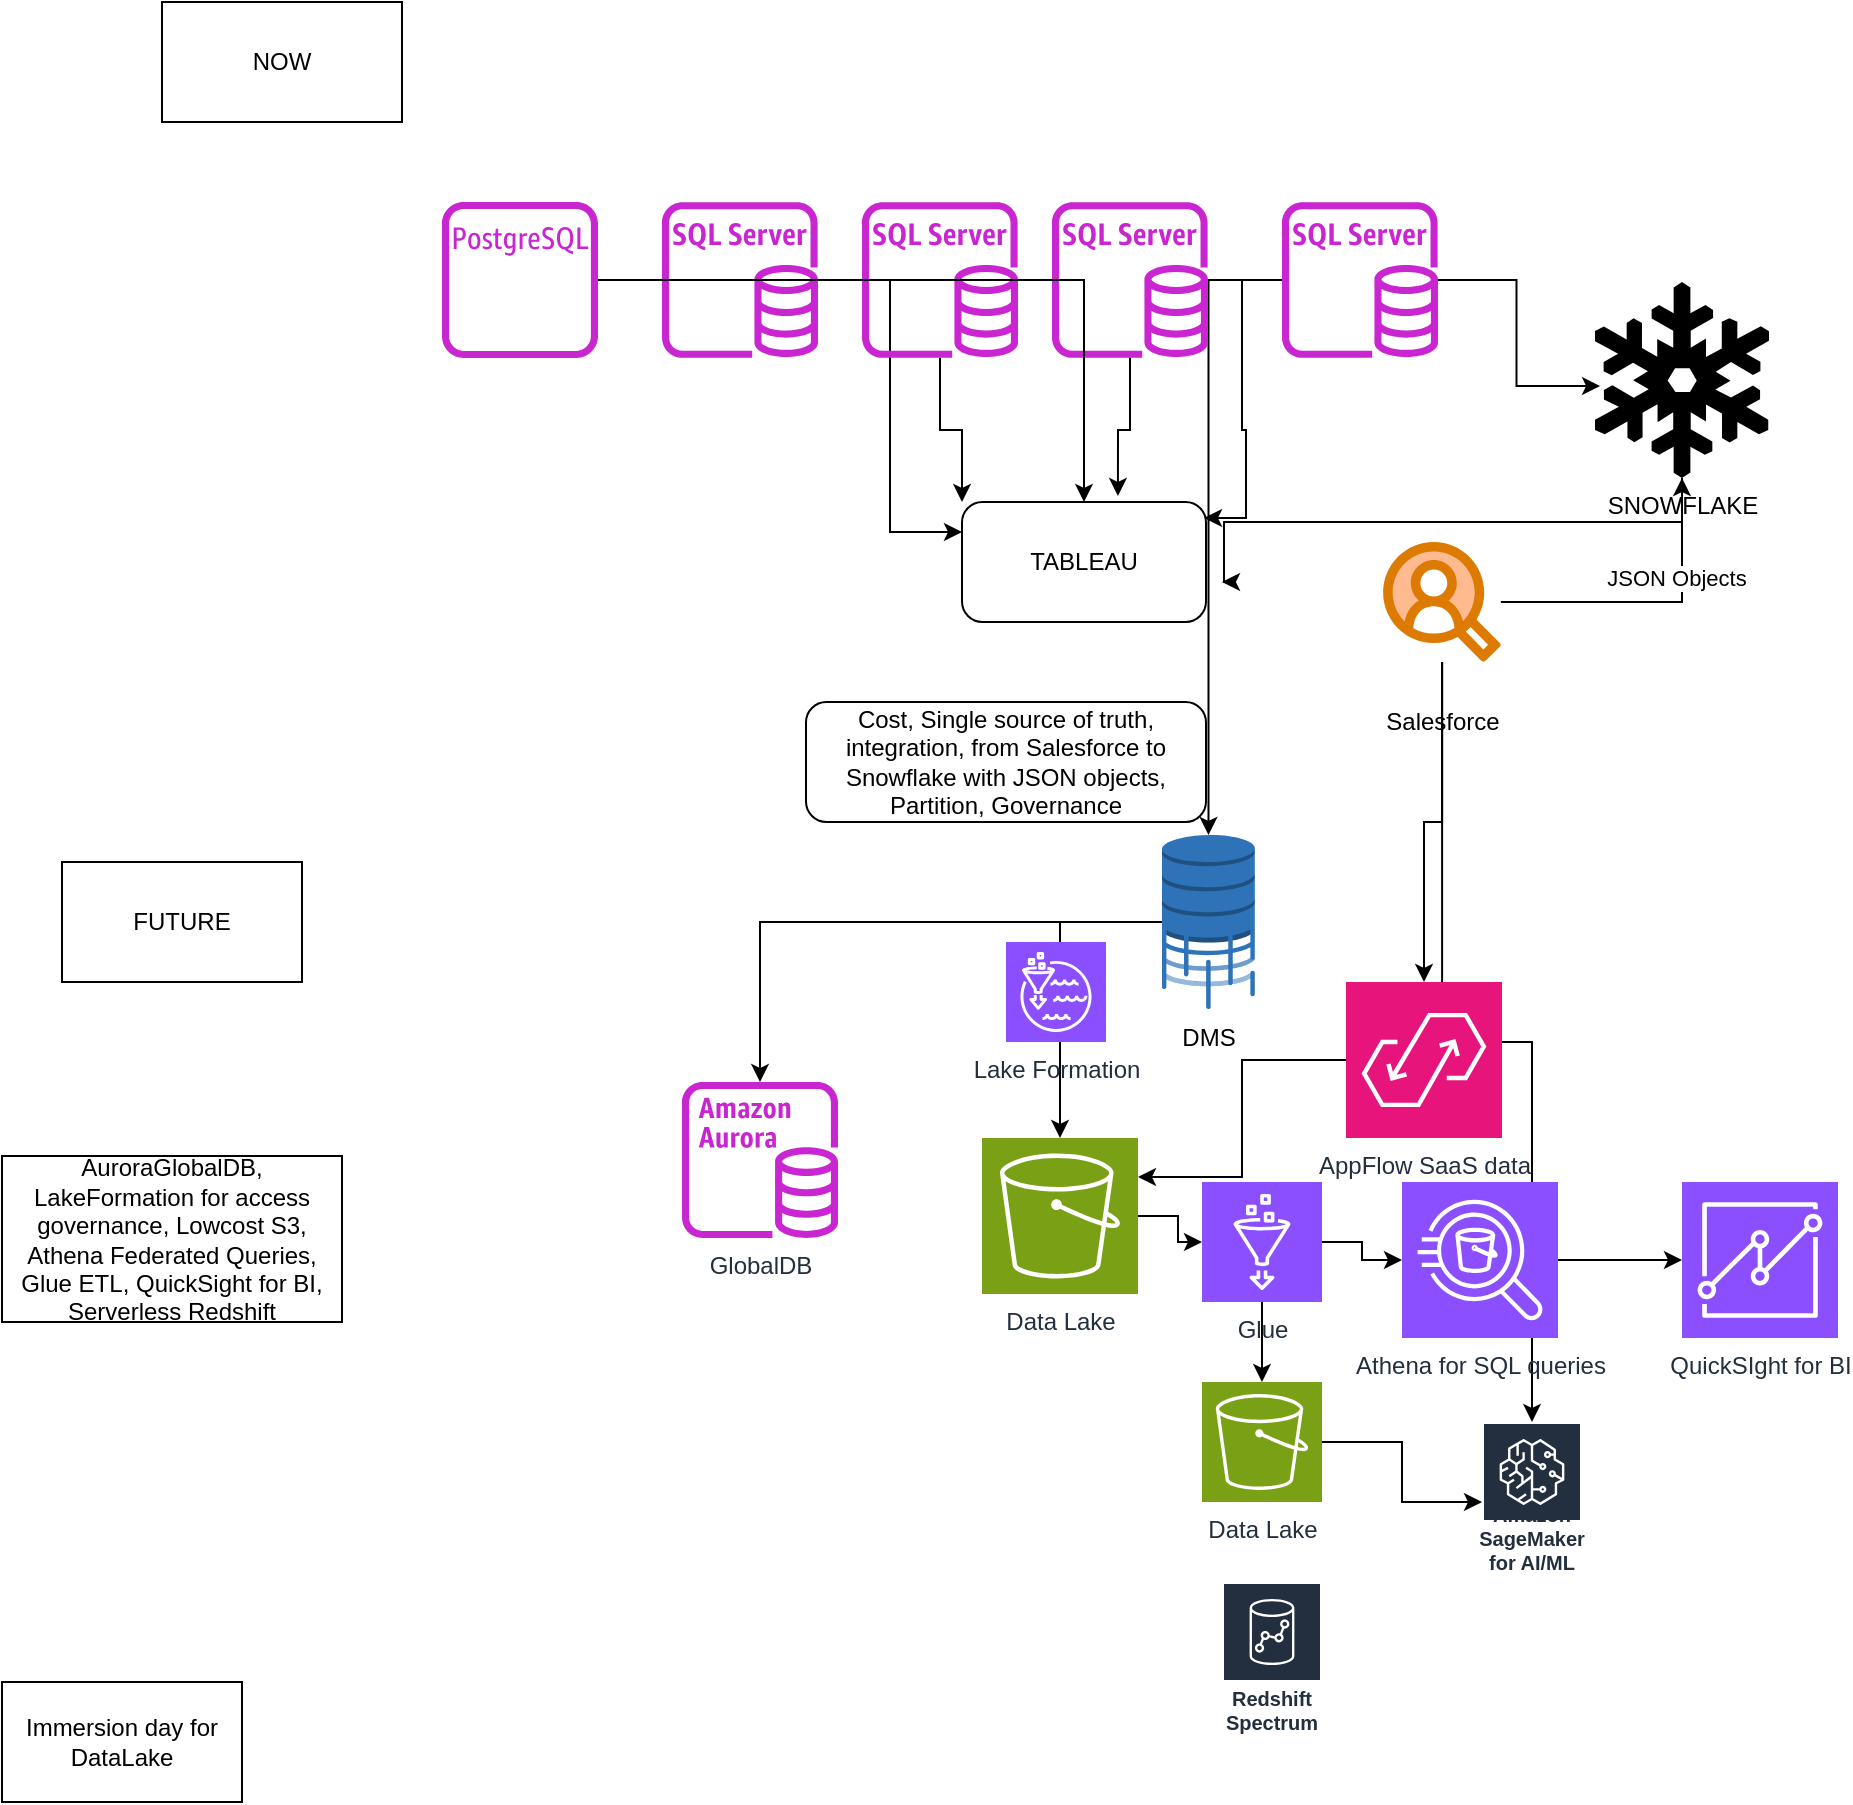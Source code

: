 <mxfile version="23.1.5" type="github">
  <diagram name="Page-1" id="97rz5_hRxeU_KVeixRV3">
    <mxGraphModel dx="1980" dy="745" grid="1" gridSize="10" guides="1" tooltips="1" connect="1" arrows="1" fold="1" page="1" pageScale="1" pageWidth="850" pageHeight="1100" math="0" shadow="0">
      <root>
        <mxCell id="0" />
        <mxCell id="1" parent="0" />
        <mxCell id="SURZzFhsylM7UG3KKW25-16" style="edgeStyle=orthogonalEdgeStyle;rounded=0;orthogonalLoop=1;jettySize=auto;html=1;entryX=0;entryY=0.25;entryDx=0;entryDy=0;" edge="1" parent="1" source="SURZzFhsylM7UG3KKW25-1" target="SURZzFhsylM7UG3KKW25-6">
          <mxGeometry relative="1" as="geometry" />
        </mxCell>
        <mxCell id="SURZzFhsylM7UG3KKW25-1" value="" style="sketch=0;outlineConnect=0;fontColor=#232F3E;gradientColor=none;fillColor=#C925D1;strokeColor=none;dashed=0;verticalLabelPosition=bottom;verticalAlign=top;align=center;html=1;fontSize=12;fontStyle=0;aspect=fixed;pointerEvents=1;shape=mxgraph.aws4.rds_sql_server_instance;" vertex="1" parent="1">
          <mxGeometry x="230" y="110" width="78" height="78" as="geometry" />
        </mxCell>
        <mxCell id="SURZzFhsylM7UG3KKW25-26" style="edgeStyle=orthogonalEdgeStyle;rounded=0;orthogonalLoop=1;jettySize=auto;html=1;" edge="1" parent="1" source="SURZzFhsylM7UG3KKW25-2" target="SURZzFhsylM7UG3KKW25-27">
          <mxGeometry relative="1" as="geometry">
            <mxPoint x="500" y="590" as="targetPoint" />
          </mxGeometry>
        </mxCell>
        <mxCell id="SURZzFhsylM7UG3KKW25-2" value="" style="sketch=0;outlineConnect=0;fontColor=#232F3E;gradientColor=none;fillColor=#C925D1;strokeColor=none;dashed=0;verticalLabelPosition=bottom;verticalAlign=top;align=center;html=1;fontSize=12;fontStyle=0;aspect=fixed;pointerEvents=1;shape=mxgraph.aws4.rds_sql_server_instance;" vertex="1" parent="1">
          <mxGeometry x="540" y="110" width="78" height="78" as="geometry" />
        </mxCell>
        <mxCell id="SURZzFhsylM7UG3KKW25-17" style="edgeStyle=orthogonalEdgeStyle;rounded=0;orthogonalLoop=1;jettySize=auto;html=1;entryX=0;entryY=0;entryDx=0;entryDy=0;" edge="1" parent="1" source="SURZzFhsylM7UG3KKW25-3" target="SURZzFhsylM7UG3KKW25-6">
          <mxGeometry relative="1" as="geometry" />
        </mxCell>
        <mxCell id="SURZzFhsylM7UG3KKW25-3" value="" style="sketch=0;outlineConnect=0;fontColor=#232F3E;gradientColor=none;fillColor=#C925D1;strokeColor=none;dashed=0;verticalLabelPosition=bottom;verticalAlign=top;align=center;html=1;fontSize=12;fontStyle=0;aspect=fixed;pointerEvents=1;shape=mxgraph.aws4.rds_sql_server_instance;" vertex="1" parent="1">
          <mxGeometry x="330" y="110" width="78" height="78" as="geometry" />
        </mxCell>
        <mxCell id="SURZzFhsylM7UG3KKW25-4" value="" style="sketch=0;outlineConnect=0;fontColor=#232F3E;gradientColor=none;fillColor=#C925D1;strokeColor=none;dashed=0;verticalLabelPosition=bottom;verticalAlign=top;align=center;html=1;fontSize=12;fontStyle=0;aspect=fixed;pointerEvents=1;shape=mxgraph.aws4.rds_sql_server_instance;" vertex="1" parent="1">
          <mxGeometry x="425" y="110" width="78" height="78" as="geometry" />
        </mxCell>
        <mxCell id="SURZzFhsylM7UG3KKW25-20" style="edgeStyle=orthogonalEdgeStyle;rounded=0;orthogonalLoop=1;jettySize=auto;html=1;" edge="1" parent="1" source="SURZzFhsylM7UG3KKW25-5" target="SURZzFhsylM7UG3KKW25-6">
          <mxGeometry relative="1" as="geometry" />
        </mxCell>
        <mxCell id="SURZzFhsylM7UG3KKW25-5" value="" style="sketch=0;outlineConnect=0;fontColor=#232F3E;gradientColor=none;fillColor=#C925D1;strokeColor=none;dashed=0;verticalLabelPosition=bottom;verticalAlign=top;align=center;html=1;fontSize=12;fontStyle=0;aspect=fixed;pointerEvents=1;shape=mxgraph.aws4.rds_postgresql_instance_alt;" vertex="1" parent="1">
          <mxGeometry x="120" y="110" width="78" height="78" as="geometry" />
        </mxCell>
        <mxCell id="SURZzFhsylM7UG3KKW25-6" value="TABLEAU" style="rounded=1;whiteSpace=wrap;html=1;arcSize=17;" vertex="1" parent="1">
          <mxGeometry x="380" y="260" width="122" height="60" as="geometry" />
        </mxCell>
        <mxCell id="SURZzFhsylM7UG3KKW25-44" style="edgeStyle=orthogonalEdgeStyle;rounded=0;orthogonalLoop=1;jettySize=auto;html=1;" edge="1" parent="1" source="SURZzFhsylM7UG3KKW25-7">
          <mxGeometry relative="1" as="geometry">
            <mxPoint x="510" y="300" as="targetPoint" />
            <Array as="points">
              <mxPoint x="740" y="270" />
              <mxPoint x="511" y="270" />
            </Array>
          </mxGeometry>
        </mxCell>
        <mxCell id="SURZzFhsylM7UG3KKW25-7" value="SNOWFLAKE" style="shape=mxgraph.signs.nature.snowflake;html=1;pointerEvents=1;fillColor=#000000;strokeColor=none;verticalLabelPosition=bottom;verticalAlign=top;align=center;" vertex="1" parent="1">
          <mxGeometry x="696.5" y="150" width="87" height="98" as="geometry" />
        </mxCell>
        <mxCell id="SURZzFhsylM7UG3KKW25-13" value="" style="edgeStyle=orthogonalEdgeStyle;rounded=0;orthogonalLoop=1;jettySize=auto;html=1;" edge="1" parent="1" source="SURZzFhsylM7UG3KKW25-8" target="SURZzFhsylM7UG3KKW25-7">
          <mxGeometry relative="1" as="geometry" />
        </mxCell>
        <mxCell id="SURZzFhsylM7UG3KKW25-14" value="JSON Objects" style="edgeLabel;html=1;align=center;verticalAlign=middle;resizable=0;points=[];" vertex="1" connectable="0" parent="SURZzFhsylM7UG3KKW25-13">
          <mxGeometry x="0.351" y="3" relative="1" as="geometry">
            <mxPoint as="offset" />
          </mxGeometry>
        </mxCell>
        <mxCell id="SURZzFhsylM7UG3KKW25-30" style="edgeStyle=orthogonalEdgeStyle;rounded=0;orthogonalLoop=1;jettySize=auto;html=1;" edge="1" parent="1" source="SURZzFhsylM7UG3KKW25-8" target="SURZzFhsylM7UG3KKW25-29">
          <mxGeometry relative="1" as="geometry" />
        </mxCell>
        <mxCell id="SURZzFhsylM7UG3KKW25-46" style="edgeStyle=orthogonalEdgeStyle;rounded=0;orthogonalLoop=1;jettySize=auto;html=1;" edge="1" parent="1" source="SURZzFhsylM7UG3KKW25-8" target="SURZzFhsylM7UG3KKW25-47">
          <mxGeometry relative="1" as="geometry">
            <mxPoint x="510" y="310" as="targetPoint" />
          </mxGeometry>
        </mxCell>
        <mxCell id="SURZzFhsylM7UG3KKW25-8" value="Salesforce" style="verticalLabelPosition=bottom;aspect=fixed;html=1;shape=mxgraph.salesforce.marketing;" vertex="1" parent="1">
          <mxGeometry x="590" y="280" width="60" height="60" as="geometry" />
        </mxCell>
        <mxCell id="SURZzFhsylM7UG3KKW25-15" value="Cost, Single source of truth, integration, from Salesforce to Snowflake with JSON objects, Partition, Governance" style="rounded=1;whiteSpace=wrap;html=1;arcSize=17;" vertex="1" parent="1">
          <mxGeometry x="302" y="360" width="200" height="60" as="geometry" />
        </mxCell>
        <mxCell id="SURZzFhsylM7UG3KKW25-18" style="edgeStyle=orthogonalEdgeStyle;rounded=0;orthogonalLoop=1;jettySize=auto;html=1;entryX=0.639;entryY=-0.05;entryDx=0;entryDy=0;entryPerimeter=0;" edge="1" parent="1" source="SURZzFhsylM7UG3KKW25-4" target="SURZzFhsylM7UG3KKW25-6">
          <mxGeometry relative="1" as="geometry" />
        </mxCell>
        <mxCell id="SURZzFhsylM7UG3KKW25-19" style="edgeStyle=orthogonalEdgeStyle;rounded=0;orthogonalLoop=1;jettySize=auto;html=1;entryX=0.992;entryY=0.133;entryDx=0;entryDy=0;entryPerimeter=0;" edge="1" parent="1" source="SURZzFhsylM7UG3KKW25-2" target="SURZzFhsylM7UG3KKW25-6">
          <mxGeometry relative="1" as="geometry" />
        </mxCell>
        <mxCell id="SURZzFhsylM7UG3KKW25-21" style="edgeStyle=orthogonalEdgeStyle;rounded=0;orthogonalLoop=1;jettySize=auto;html=1;entryX=0.029;entryY=0.531;entryDx=0;entryDy=0;entryPerimeter=0;" edge="1" parent="1" source="SURZzFhsylM7UG3KKW25-2" target="SURZzFhsylM7UG3KKW25-7">
          <mxGeometry relative="1" as="geometry" />
        </mxCell>
        <mxCell id="SURZzFhsylM7UG3KKW25-22" value="NOW" style="whiteSpace=wrap;html=1;" vertex="1" parent="1">
          <mxGeometry x="-20" y="10" width="120" height="60" as="geometry" />
        </mxCell>
        <mxCell id="SURZzFhsylM7UG3KKW25-23" value="FUTURE" style="whiteSpace=wrap;html=1;" vertex="1" parent="1">
          <mxGeometry x="-70" y="440" width="120" height="60" as="geometry" />
        </mxCell>
        <mxCell id="SURZzFhsylM7UG3KKW25-24" value="GlobalDB" style="sketch=0;outlineConnect=0;fontColor=#232F3E;gradientColor=none;fillColor=#C925D1;strokeColor=none;dashed=0;verticalLabelPosition=bottom;verticalAlign=top;align=center;html=1;fontSize=12;fontStyle=0;aspect=fixed;pointerEvents=1;shape=mxgraph.aws4.aurora_instance;" vertex="1" parent="1">
          <mxGeometry x="240" y="550" width="78" height="78" as="geometry" />
        </mxCell>
        <mxCell id="SURZzFhsylM7UG3KKW25-38" value="" style="edgeStyle=orthogonalEdgeStyle;rounded=0;orthogonalLoop=1;jettySize=auto;html=1;" edge="1" parent="1" source="SURZzFhsylM7UG3KKW25-25" target="SURZzFhsylM7UG3KKW25-37">
          <mxGeometry relative="1" as="geometry" />
        </mxCell>
        <mxCell id="SURZzFhsylM7UG3KKW25-25" value="Data Lake" style="sketch=0;points=[[0,0,0],[0.25,0,0],[0.5,0,0],[0.75,0,0],[1,0,0],[0,1,0],[0.25,1,0],[0.5,1,0],[0.75,1,0],[1,1,0],[0,0.25,0],[0,0.5,0],[0,0.75,0],[1,0.25,0],[1,0.5,0],[1,0.75,0]];outlineConnect=0;fontColor=#232F3E;fillColor=#7AA116;strokeColor=#ffffff;dashed=0;verticalLabelPosition=bottom;verticalAlign=top;align=center;html=1;fontSize=12;fontStyle=0;aspect=fixed;shape=mxgraph.aws4.resourceIcon;resIcon=mxgraph.aws4.s3;" vertex="1" parent="1">
          <mxGeometry x="390" y="578" width="78" height="78" as="geometry" />
        </mxCell>
        <mxCell id="SURZzFhsylM7UG3KKW25-28" style="edgeStyle=orthogonalEdgeStyle;rounded=0;orthogonalLoop=1;jettySize=auto;html=1;" edge="1" parent="1" source="SURZzFhsylM7UG3KKW25-27" target="SURZzFhsylM7UG3KKW25-25">
          <mxGeometry relative="1" as="geometry" />
        </mxCell>
        <mxCell id="SURZzFhsylM7UG3KKW25-32" style="edgeStyle=orthogonalEdgeStyle;rounded=0;orthogonalLoop=1;jettySize=auto;html=1;" edge="1" parent="1" source="SURZzFhsylM7UG3KKW25-27" target="SURZzFhsylM7UG3KKW25-24">
          <mxGeometry relative="1" as="geometry" />
        </mxCell>
        <mxCell id="SURZzFhsylM7UG3KKW25-27" value="DMS" style="outlineConnect=0;dashed=0;verticalLabelPosition=bottom;verticalAlign=top;align=center;html=1;shape=mxgraph.aws3.database_migration_workflow_job;fillColor=#2E73B8;gradientColor=none;pointerEvents=1" vertex="1" parent="1">
          <mxGeometry x="480" y="426.5" width="46.5" height="87" as="geometry" />
        </mxCell>
        <mxCell id="SURZzFhsylM7UG3KKW25-29" value="AppFlow SaaS data" style="sketch=0;points=[[0,0,0],[0.25,0,0],[0.5,0,0],[0.75,0,0],[1,0,0],[0,1,0],[0.25,1,0],[0.5,1,0],[0.75,1,0],[1,1,0],[0,0.25,0],[0,0.5,0],[0,0.75,0],[1,0.25,0],[1,0.5,0],[1,0.75,0]];outlineConnect=0;fontColor=#232F3E;fillColor=#E7157B;strokeColor=#ffffff;dashed=0;verticalLabelPosition=bottom;verticalAlign=top;align=center;html=1;fontSize=12;fontStyle=0;aspect=fixed;shape=mxgraph.aws4.resourceIcon;resIcon=mxgraph.aws4.appflow;" vertex="1" parent="1">
          <mxGeometry x="572" y="500" width="78" height="78" as="geometry" />
        </mxCell>
        <mxCell id="SURZzFhsylM7UG3KKW25-31" style="edgeStyle=orthogonalEdgeStyle;rounded=0;orthogonalLoop=1;jettySize=auto;html=1;entryX=1;entryY=0.25;entryDx=0;entryDy=0;entryPerimeter=0;" edge="1" parent="1" source="SURZzFhsylM7UG3KKW25-29" target="SURZzFhsylM7UG3KKW25-25">
          <mxGeometry relative="1" as="geometry" />
        </mxCell>
        <mxCell id="SURZzFhsylM7UG3KKW25-33" value="Lake Formation" style="sketch=0;points=[[0,0,0],[0.25,0,0],[0.5,0,0],[0.75,0,0],[1,0,0],[0,1,0],[0.25,1,0],[0.5,1,0],[0.75,1,0],[1,1,0],[0,0.25,0],[0,0.5,0],[0,0.75,0],[1,0.25,0],[1,0.5,0],[1,0.75,0]];outlineConnect=0;fontColor=#232F3E;fillColor=#8C4FFF;strokeColor=#ffffff;dashed=0;verticalLabelPosition=bottom;verticalAlign=top;align=center;html=1;fontSize=12;fontStyle=0;aspect=fixed;shape=mxgraph.aws4.resourceIcon;resIcon=mxgraph.aws4.lake_formation;" vertex="1" parent="1">
          <mxGeometry x="402" y="480" width="50" height="50" as="geometry" />
        </mxCell>
        <mxCell id="SURZzFhsylM7UG3KKW25-34" value="Redshift Spectrum" style="sketch=0;outlineConnect=0;fontColor=#232F3E;gradientColor=none;strokeColor=#ffffff;fillColor=#232F3E;dashed=0;verticalLabelPosition=middle;verticalAlign=bottom;align=center;html=1;whiteSpace=wrap;fontSize=10;fontStyle=1;spacing=3;shape=mxgraph.aws4.productIcon;prIcon=mxgraph.aws4.redshift;" vertex="1" parent="1">
          <mxGeometry x="510" y="800" width="50" height="80" as="geometry" />
        </mxCell>
        <mxCell id="SURZzFhsylM7UG3KKW25-42" value="" style="edgeStyle=orthogonalEdgeStyle;rounded=0;orthogonalLoop=1;jettySize=auto;html=1;" edge="1" parent="1" source="SURZzFhsylM7UG3KKW25-35" target="SURZzFhsylM7UG3KKW25-36">
          <mxGeometry relative="1" as="geometry" />
        </mxCell>
        <mxCell id="SURZzFhsylM7UG3KKW25-35" value="Athena for SQL queries" style="sketch=0;points=[[0,0,0],[0.25,0,0],[0.5,0,0],[0.75,0,0],[1,0,0],[0,1,0],[0.25,1,0],[0.5,1,0],[0.75,1,0],[1,1,0],[0,0.25,0],[0,0.5,0],[0,0.75,0],[1,0.25,0],[1,0.5,0],[1,0.75,0]];outlineConnect=0;fontColor=#232F3E;fillColor=#8C4FFF;strokeColor=#ffffff;dashed=0;verticalLabelPosition=bottom;verticalAlign=top;align=center;html=1;fontSize=12;fontStyle=0;aspect=fixed;shape=mxgraph.aws4.resourceIcon;resIcon=mxgraph.aws4.athena;" vertex="1" parent="1">
          <mxGeometry x="600" y="600" width="78" height="78" as="geometry" />
        </mxCell>
        <mxCell id="SURZzFhsylM7UG3KKW25-36" value="QuickSIght for BI" style="sketch=0;points=[[0,0,0],[0.25,0,0],[0.5,0,0],[0.75,0,0],[1,0,0],[0,1,0],[0.25,1,0],[0.5,1,0],[0.75,1,0],[1,1,0],[0,0.25,0],[0,0.5,0],[0,0.75,0],[1,0.25,0],[1,0.5,0],[1,0.75,0]];outlineConnect=0;fontColor=#232F3E;fillColor=#8C4FFF;strokeColor=#ffffff;dashed=0;verticalLabelPosition=bottom;verticalAlign=top;align=center;html=1;fontSize=12;fontStyle=0;aspect=fixed;shape=mxgraph.aws4.resourceIcon;resIcon=mxgraph.aws4.quicksight;" vertex="1" parent="1">
          <mxGeometry x="740" y="600" width="78" height="78" as="geometry" />
        </mxCell>
        <mxCell id="SURZzFhsylM7UG3KKW25-40" value="" style="edgeStyle=orthogonalEdgeStyle;rounded=0;orthogonalLoop=1;jettySize=auto;html=1;" edge="1" parent="1" source="SURZzFhsylM7UG3KKW25-37" target="SURZzFhsylM7UG3KKW25-39">
          <mxGeometry relative="1" as="geometry" />
        </mxCell>
        <mxCell id="SURZzFhsylM7UG3KKW25-41" value="" style="edgeStyle=orthogonalEdgeStyle;rounded=0;orthogonalLoop=1;jettySize=auto;html=1;" edge="1" parent="1" source="SURZzFhsylM7UG3KKW25-37" target="SURZzFhsylM7UG3KKW25-35">
          <mxGeometry relative="1" as="geometry" />
        </mxCell>
        <mxCell id="SURZzFhsylM7UG3KKW25-37" value="Glue" style="sketch=0;points=[[0,0,0],[0.25,0,0],[0.5,0,0],[0.75,0,0],[1,0,0],[0,1,0],[0.25,1,0],[0.5,1,0],[0.75,1,0],[1,1,0],[0,0.25,0],[0,0.5,0],[0,0.75,0],[1,0.25,0],[1,0.5,0],[1,0.75,0]];outlineConnect=0;fontColor=#232F3E;fillColor=#8C4FFF;strokeColor=#ffffff;dashed=0;verticalLabelPosition=bottom;verticalAlign=top;align=center;html=1;fontSize=12;fontStyle=0;aspect=fixed;shape=mxgraph.aws4.resourceIcon;resIcon=mxgraph.aws4.glue;" vertex="1" parent="1">
          <mxGeometry x="500" y="600" width="60" height="60" as="geometry" />
        </mxCell>
        <mxCell id="SURZzFhsylM7UG3KKW25-48" value="" style="edgeStyle=orthogonalEdgeStyle;rounded=0;orthogonalLoop=1;jettySize=auto;html=1;" edge="1" parent="1" source="SURZzFhsylM7UG3KKW25-39" target="SURZzFhsylM7UG3KKW25-47">
          <mxGeometry relative="1" as="geometry" />
        </mxCell>
        <mxCell id="SURZzFhsylM7UG3KKW25-39" value="Data Lake" style="sketch=0;points=[[0,0,0],[0.25,0,0],[0.5,0,0],[0.75,0,0],[1,0,0],[0,1,0],[0.25,1,0],[0.5,1,0],[0.75,1,0],[1,1,0],[0,0.25,0],[0,0.5,0],[0,0.75,0],[1,0.25,0],[1,0.5,0],[1,0.75,0]];outlineConnect=0;fontColor=#232F3E;fillColor=#7AA116;strokeColor=#ffffff;dashed=0;verticalLabelPosition=bottom;verticalAlign=top;align=center;html=1;fontSize=12;fontStyle=0;aspect=fixed;shape=mxgraph.aws4.resourceIcon;resIcon=mxgraph.aws4.s3;" vertex="1" parent="1">
          <mxGeometry x="500" y="700" width="60" height="60" as="geometry" />
        </mxCell>
        <mxCell id="SURZzFhsylM7UG3KKW25-43" value="Immersion day for DataLake" style="whiteSpace=wrap;html=1;" vertex="1" parent="1">
          <mxGeometry x="-100" y="850" width="120" height="60" as="geometry" />
        </mxCell>
        <mxCell id="SURZzFhsylM7UG3KKW25-45" value="AuroraGlobalDB, LakeFormation for access governance, Lowcost S3,&lt;br&gt;&lt;div&gt;Athena Federated Queries, &lt;br&gt;&lt;/div&gt;Glue ETL, QuickSight for BI, Serverless Redshift" style="whiteSpace=wrap;html=1;" vertex="1" parent="1">
          <mxGeometry x="-100" y="587" width="170" height="83" as="geometry" />
        </mxCell>
        <mxCell id="SURZzFhsylM7UG3KKW25-47" value="Amazon SageMaker for AI/ML" style="sketch=0;outlineConnect=0;fontColor=#232F3E;gradientColor=none;strokeColor=#ffffff;fillColor=#232F3E;dashed=0;verticalLabelPosition=middle;verticalAlign=bottom;align=center;html=1;whiteSpace=wrap;fontSize=10;fontStyle=1;spacing=3;shape=mxgraph.aws4.productIcon;prIcon=mxgraph.aws4.sagemaker;" vertex="1" parent="1">
          <mxGeometry x="640" y="720" width="50" height="80" as="geometry" />
        </mxCell>
      </root>
    </mxGraphModel>
  </diagram>
</mxfile>
